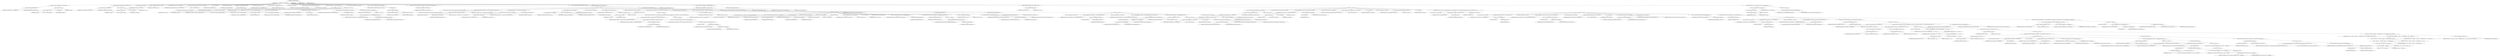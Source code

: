 digraph "determineDependencies" {  
"599" [label = <(METHOD,determineDependencies)<SUB>299</SUB>> ]
"40" [label = <(PARAM,this)<SUB>299</SUB>> ]
"600" [label = <(BLOCK,&lt;empty&gt;,&lt;empty&gt;)<SUB>299</SUB>> ]
"601" [label = <(&lt;operator&gt;.assignment,this.affectedClassMap = new Hashtable())<SUB>300</SUB>> ]
"602" [label = <(&lt;operator&gt;.fieldAccess,this.affectedClassMap)<SUB>300</SUB>> ]
"603" [label = <(IDENTIFIER,this,this.affectedClassMap = new Hashtable())<SUB>300</SUB>> ]
"604" [label = <(FIELD_IDENTIFIER,affectedClassMap,affectedClassMap)<SUB>300</SUB>> ]
"605" [label = <(BLOCK,&lt;empty&gt;,&lt;empty&gt;)<SUB>300</SUB>> ]
"606" [label = <(&lt;operator&gt;.assignment,&lt;empty&gt;)> ]
"607" [label = <(IDENTIFIER,$obj9,&lt;empty&gt;)> ]
"608" [label = <(&lt;operator&gt;.alloc,new Hashtable())<SUB>300</SUB>> ]
"609" [label = <(&lt;init&gt;,new Hashtable())<SUB>300</SUB>> ]
"610" [label = <(IDENTIFIER,$obj9,new Hashtable())> ]
"611" [label = <(IDENTIFIER,$obj9,&lt;empty&gt;)> ]
"612" [label = <(&lt;operator&gt;.assignment,this.classFileInfoMap = new Hashtable())<SUB>301</SUB>> ]
"613" [label = <(&lt;operator&gt;.fieldAccess,this.classFileInfoMap)<SUB>301</SUB>> ]
"614" [label = <(IDENTIFIER,this,this.classFileInfoMap = new Hashtable())<SUB>301</SUB>> ]
"615" [label = <(FIELD_IDENTIFIER,classFileInfoMap,classFileInfoMap)<SUB>301</SUB>> ]
"616" [label = <(BLOCK,&lt;empty&gt;,&lt;empty&gt;)<SUB>301</SUB>> ]
"617" [label = <(&lt;operator&gt;.assignment,&lt;empty&gt;)> ]
"618" [label = <(IDENTIFIER,$obj10,&lt;empty&gt;)> ]
"619" [label = <(&lt;operator&gt;.alloc,new Hashtable())<SUB>301</SUB>> ]
"620" [label = <(&lt;init&gt;,new Hashtable())<SUB>301</SUB>> ]
"621" [label = <(IDENTIFIER,$obj10,new Hashtable())> ]
"622" [label = <(IDENTIFIER,$obj10,&lt;empty&gt;)> ]
"623" [label = <(LOCAL,boolean cacheDirty: boolean)> ]
"624" [label = <(&lt;operator&gt;.assignment,boolean cacheDirty = false)<SUB>302</SUB>> ]
"625" [label = <(IDENTIFIER,cacheDirty,boolean cacheDirty = false)<SUB>302</SUB>> ]
"626" [label = <(LITERAL,false,boolean cacheDirty = false)<SUB>302</SUB>> ]
"36" [label = <(LOCAL,Hashtable dependencyMap: java.util.Hashtable)> ]
"627" [label = <(&lt;operator&gt;.assignment,Hashtable dependencyMap = new Hashtable())<SUB>304</SUB>> ]
"628" [label = <(IDENTIFIER,dependencyMap,Hashtable dependencyMap = new Hashtable())<SUB>304</SUB>> ]
"629" [label = <(&lt;operator&gt;.alloc,new Hashtable())<SUB>304</SUB>> ]
"630" [label = <(&lt;init&gt;,new Hashtable())<SUB>304</SUB>> ]
"35" [label = <(IDENTIFIER,dependencyMap,new Hashtable())<SUB>304</SUB>> ]
"38" [label = <(LOCAL,File cacheFile: java.io.File)> ]
"631" [label = <(&lt;operator&gt;.assignment,File cacheFile = null)<SUB>305</SUB>> ]
"632" [label = <(IDENTIFIER,cacheFile,File cacheFile = null)<SUB>305</SUB>> ]
"633" [label = <(LITERAL,null,File cacheFile = null)<SUB>305</SUB>> ]
"634" [label = <(LOCAL,boolean cacheFileExists: boolean)> ]
"635" [label = <(&lt;operator&gt;.assignment,boolean cacheFileExists = true)<SUB>306</SUB>> ]
"636" [label = <(IDENTIFIER,cacheFileExists,boolean cacheFileExists = true)<SUB>306</SUB>> ]
"637" [label = <(LITERAL,true,boolean cacheFileExists = true)<SUB>306</SUB>> ]
"638" [label = <(LOCAL,long cacheLastModified: long)> ]
"639" [label = <(&lt;operator&gt;.assignment,long cacheLastModified = Long.MAX_VALUE)<SUB>307</SUB>> ]
"640" [label = <(IDENTIFIER,cacheLastModified,long cacheLastModified = Long.MAX_VALUE)<SUB>307</SUB>> ]
"641" [label = <(&lt;operator&gt;.fieldAccess,Long.MAX_VALUE)<SUB>307</SUB>> ]
"642" [label = <(IDENTIFIER,Long,long cacheLastModified = Long.MAX_VALUE)<SUB>307</SUB>> ]
"643" [label = <(FIELD_IDENTIFIER,MAX_VALUE,MAX_VALUE)<SUB>307</SUB>> ]
"644" [label = <(CONTROL_STRUCTURE,if (cache != null),if (cache != null))<SUB>310</SUB>> ]
"645" [label = <(&lt;operator&gt;.notEquals,cache != null)<SUB>310</SUB>> ]
"646" [label = <(&lt;operator&gt;.fieldAccess,this.cache)<SUB>310</SUB>> ]
"647" [label = <(IDENTIFIER,this,cache != null)<SUB>310</SUB>> ]
"648" [label = <(FIELD_IDENTIFIER,cache,cache)<SUB>310</SUB>> ]
"649" [label = <(LITERAL,null,cache != null)<SUB>310</SUB>> ]
"650" [label = <(BLOCK,&lt;empty&gt;,&lt;empty&gt;)<SUB>310</SUB>> ]
"651" [label = <(&lt;operator&gt;.assignment,cacheFile = new File(cache, CACHE_FILE_NAME))<SUB>311</SUB>> ]
"652" [label = <(IDENTIFIER,cacheFile,cacheFile = new File(cache, CACHE_FILE_NAME))<SUB>311</SUB>> ]
"653" [label = <(&lt;operator&gt;.alloc,new File(cache, CACHE_FILE_NAME))<SUB>311</SUB>> ]
"654" [label = <(&lt;init&gt;,new File(cache, CACHE_FILE_NAME))<SUB>311</SUB>> ]
"37" [label = <(IDENTIFIER,cacheFile,new File(cache, CACHE_FILE_NAME))<SUB>311</SUB>> ]
"655" [label = <(&lt;operator&gt;.fieldAccess,this.cache)<SUB>311</SUB>> ]
"656" [label = <(IDENTIFIER,this,new File(cache, CACHE_FILE_NAME))<SUB>311</SUB>> ]
"657" [label = <(FIELD_IDENTIFIER,cache,cache)<SUB>311</SUB>> ]
"658" [label = <(&lt;operator&gt;.fieldAccess,Depend.CACHE_FILE_NAME)<SUB>311</SUB>> ]
"659" [label = <(IDENTIFIER,Depend,new File(cache, CACHE_FILE_NAME))<SUB>311</SUB>> ]
"660" [label = <(FIELD_IDENTIFIER,CACHE_FILE_NAME,CACHE_FILE_NAME)<SUB>311</SUB>> ]
"661" [label = <(&lt;operator&gt;.assignment,cacheFileExists = cacheFile.exists())<SUB>312</SUB>> ]
"662" [label = <(IDENTIFIER,cacheFileExists,cacheFileExists = cacheFile.exists())<SUB>312</SUB>> ]
"663" [label = <(exists,cacheFile.exists())<SUB>312</SUB>> ]
"664" [label = <(IDENTIFIER,cacheFile,cacheFile.exists())<SUB>312</SUB>> ]
"665" [label = <(&lt;operator&gt;.assignment,cacheLastModified = cacheFile.lastModified())<SUB>313</SUB>> ]
"666" [label = <(IDENTIFIER,cacheLastModified,cacheLastModified = cacheFile.lastModified())<SUB>313</SUB>> ]
"667" [label = <(lastModified,cacheFile.lastModified())<SUB>313</SUB>> ]
"668" [label = <(IDENTIFIER,cacheFile,cacheFile.lastModified())<SUB>313</SUB>> ]
"669" [label = <(CONTROL_STRUCTURE,if (cacheFileExists),if (cacheFileExists))<SUB>314</SUB>> ]
"670" [label = <(IDENTIFIER,cacheFileExists,if (cacheFileExists))<SUB>314</SUB>> ]
"671" [label = <(BLOCK,&lt;empty&gt;,&lt;empty&gt;)<SUB>314</SUB>> ]
"672" [label = <(&lt;operator&gt;.assignment,dependencyMap = this.readCachedDependencies(cacheFile))<SUB>315</SUB>> ]
"673" [label = <(IDENTIFIER,dependencyMap,dependencyMap = this.readCachedDependencies(cacheFile))<SUB>315</SUB>> ]
"674" [label = <(readCachedDependencies,this.readCachedDependencies(cacheFile))<SUB>315</SUB>> ]
"39" [label = <(IDENTIFIER,this,this.readCachedDependencies(cacheFile))<SUB>315</SUB>> ]
"675" [label = <(IDENTIFIER,cacheFile,this.readCachedDependencies(cacheFile))<SUB>315</SUB>> ]
"676" [label = <(LOCAL,Enumeration classfileEnum: java.util.Enumeration)> ]
"677" [label = <(&lt;operator&gt;.assignment,Enumeration classfileEnum = elements())<SUB>318</SUB>> ]
"678" [label = <(IDENTIFIER,classfileEnum,Enumeration classfileEnum = elements())<SUB>318</SUB>> ]
"679" [label = <(elements,elements())<SUB>318</SUB>> ]
"680" [label = <(getClassFiles,getClassFiles(destPath))<SUB>318</SUB>> ]
"41" [label = <(IDENTIFIER,this,getClassFiles(destPath))<SUB>318</SUB>> ]
"681" [label = <(&lt;operator&gt;.fieldAccess,this.destPath)<SUB>318</SUB>> ]
"682" [label = <(IDENTIFIER,this,getClassFiles(destPath))<SUB>318</SUB>> ]
"683" [label = <(FIELD_IDENTIFIER,destPath,destPath)<SUB>318</SUB>> ]
"684" [label = <(CONTROL_STRUCTURE,while (classfileEnum.hasMoreElements()),while (classfileEnum.hasMoreElements()))<SUB>319</SUB>> ]
"685" [label = <(hasMoreElements,classfileEnum.hasMoreElements())<SUB>319</SUB>> ]
"686" [label = <(IDENTIFIER,classfileEnum,classfileEnum.hasMoreElements())<SUB>319</SUB>> ]
"687" [label = <(BLOCK,&lt;empty&gt;,&lt;empty&gt;)<SUB>319</SUB>> ]
"688" [label = <(LOCAL,ClassFileInfo info: org.apache.tools.ant.taskdefs.optional.depend.Depend$ClassFileInfo)> ]
"689" [label = <(&lt;operator&gt;.assignment,Depend$ClassFileInfo info = (ClassFileInfo) classfileEnum.nextElement())<SUB>320</SUB>> ]
"690" [label = <(IDENTIFIER,info,Depend$ClassFileInfo info = (ClassFileInfo) classfileEnum.nextElement())<SUB>320</SUB>> ]
"691" [label = <(&lt;operator&gt;.cast,(ClassFileInfo) classfileEnum.nextElement())<SUB>320</SUB>> ]
"692" [label = <(TYPE_REF,ClassFileInfo,ClassFileInfo)<SUB>320</SUB>> ]
"693" [label = <(nextElement,classfileEnum.nextElement())<SUB>320</SUB>> ]
"694" [label = <(IDENTIFIER,classfileEnum,classfileEnum.nextElement())<SUB>320</SUB>> ]
"695" [label = <(log,log(&quot;Adding class info for &quot; + info.className, Project.MSG_DEBUG))<SUB>321</SUB>> ]
"42" [label = <(IDENTIFIER,this,log(&quot;Adding class info for &quot; + info.className, Project.MSG_DEBUG))<SUB>321</SUB>> ]
"696" [label = <(&lt;operator&gt;.addition,&quot;Adding class info for &quot; + info.className)<SUB>321</SUB>> ]
"697" [label = <(LITERAL,&quot;Adding class info for &quot;,&quot;Adding class info for &quot; + info.className)<SUB>321</SUB>> ]
"698" [label = <(&lt;operator&gt;.fieldAccess,info.className)<SUB>321</SUB>> ]
"699" [label = <(IDENTIFIER,info,&quot;Adding class info for &quot; + info.className)<SUB>321</SUB>> ]
"700" [label = <(FIELD_IDENTIFIER,className,className)<SUB>321</SUB>> ]
"701" [label = <(&lt;operator&gt;.fieldAccess,Project.MSG_DEBUG)<SUB>321</SUB>> ]
"702" [label = <(IDENTIFIER,Project,log(&quot;Adding class info for &quot; + info.className, Project.MSG_DEBUG))<SUB>321</SUB>> ]
"703" [label = <(FIELD_IDENTIFIER,MSG_DEBUG,MSG_DEBUG)<SUB>321</SUB>> ]
"704" [label = <(put,classFileInfoMap.put(info.className, info))<SUB>322</SUB>> ]
"705" [label = <(&lt;operator&gt;.fieldAccess,this.classFileInfoMap)<SUB>322</SUB>> ]
"706" [label = <(IDENTIFIER,this,classFileInfoMap.put(info.className, info))<SUB>322</SUB>> ]
"707" [label = <(FIELD_IDENTIFIER,classFileInfoMap,classFileInfoMap)<SUB>322</SUB>> ]
"708" [label = <(&lt;operator&gt;.fieldAccess,info.className)<SUB>322</SUB>> ]
"709" [label = <(IDENTIFIER,info,classFileInfoMap.put(info.className, info))<SUB>322</SUB>> ]
"710" [label = <(FIELD_IDENTIFIER,className,className)<SUB>322</SUB>> ]
"711" [label = <(IDENTIFIER,info,classFileInfoMap.put(info.className, info))<SUB>322</SUB>> ]
"46" [label = <(LOCAL,Vector dependencyList: java.util.Vector)> ]
"712" [label = <(&lt;operator&gt;.assignment,Vector dependencyList = null)<SUB>324</SUB>> ]
"713" [label = <(IDENTIFIER,dependencyList,Vector dependencyList = null)<SUB>324</SUB>> ]
"714" [label = <(LITERAL,null,Vector dependencyList = null)<SUB>324</SUB>> ]
"715" [label = <(CONTROL_STRUCTURE,if (cache != null),if (cache != null))<SUB>326</SUB>> ]
"716" [label = <(&lt;operator&gt;.notEquals,cache != null)<SUB>326</SUB>> ]
"717" [label = <(&lt;operator&gt;.fieldAccess,this.cache)<SUB>326</SUB>> ]
"718" [label = <(IDENTIFIER,this,cache != null)<SUB>326</SUB>> ]
"719" [label = <(FIELD_IDENTIFIER,cache,cache)<SUB>326</SUB>> ]
"720" [label = <(LITERAL,null,cache != null)<SUB>326</SUB>> ]
"721" [label = <(BLOCK,&lt;empty&gt;,&lt;empty&gt;)<SUB>326</SUB>> ]
"722" [label = <(CONTROL_STRUCTURE,if (cacheFileExists &amp;&amp; cacheLastModified &gt; info.absoluteFile.lastModified()),if (cacheFileExists &amp;&amp; cacheLastModified &gt; info.absoluteFile.lastModified()))<SUB>329</SUB>> ]
"723" [label = <(&lt;operator&gt;.logicalAnd,cacheFileExists &amp;&amp; cacheLastModified &gt; info.absoluteFile.lastModified())<SUB>329</SUB>> ]
"724" [label = <(IDENTIFIER,cacheFileExists,cacheFileExists &amp;&amp; cacheLastModified &gt; info.absoluteFile.lastModified())<SUB>329</SUB>> ]
"725" [label = <(&lt;operator&gt;.greaterThan,cacheLastModified &gt; info.absoluteFile.lastModified())<SUB>330</SUB>> ]
"726" [label = <(IDENTIFIER,cacheLastModified,cacheLastModified &gt; info.absoluteFile.lastModified())<SUB>330</SUB>> ]
"727" [label = <(lastModified,info.absoluteFile.lastModified())<SUB>330</SUB>> ]
"728" [label = <(&lt;operator&gt;.fieldAccess,info.absoluteFile)<SUB>330</SUB>> ]
"729" [label = <(IDENTIFIER,info,info.absoluteFile.lastModified())<SUB>330</SUB>> ]
"730" [label = <(FIELD_IDENTIFIER,absoluteFile,absoluteFile)<SUB>330</SUB>> ]
"731" [label = <(BLOCK,&lt;empty&gt;,&lt;empty&gt;)<SUB>330</SUB>> ]
"732" [label = <(&lt;operator&gt;.assignment,dependencyList = (Vector) dependencyMap.get(info.className))<SUB>333</SUB>> ]
"733" [label = <(IDENTIFIER,dependencyList,dependencyList = (Vector) dependencyMap.get(info.className))<SUB>333</SUB>> ]
"734" [label = <(&lt;operator&gt;.cast,(Vector) dependencyMap.get(info.className))<SUB>333</SUB>> ]
"735" [label = <(TYPE_REF,Vector,Vector)<SUB>333</SUB>> ]
"736" [label = <(get,dependencyMap.get(info.className))<SUB>333</SUB>> ]
"737" [label = <(IDENTIFIER,dependencyMap,dependencyMap.get(info.className))<SUB>333</SUB>> ]
"738" [label = <(&lt;operator&gt;.fieldAccess,info.className)<SUB>333</SUB>> ]
"739" [label = <(IDENTIFIER,info,dependencyMap.get(info.className))<SUB>333</SUB>> ]
"740" [label = <(FIELD_IDENTIFIER,className,className)<SUB>333</SUB>> ]
"741" [label = <(CONTROL_STRUCTURE,if (dependencyList == null),if (dependencyList == null))<SUB>337</SUB>> ]
"742" [label = <(&lt;operator&gt;.equals,dependencyList == null)<SUB>337</SUB>> ]
"743" [label = <(IDENTIFIER,dependencyList,dependencyList == null)<SUB>337</SUB>> ]
"744" [label = <(LITERAL,null,dependencyList == null)<SUB>337</SUB>> ]
"745" [label = <(BLOCK,&lt;empty&gt;,&lt;empty&gt;)<SUB>337</SUB>> ]
"44" [label = <(LOCAL,DependencyAnalyzer analyzer: org.apache.tools.ant.util.depend.DependencyAnalyzer)> ]
"746" [label = <(&lt;operator&gt;.assignment,DependencyAnalyzer analyzer = new AntAnalyzer())<SUB>339</SUB>> ]
"747" [label = <(IDENTIFIER,analyzer,DependencyAnalyzer analyzer = new AntAnalyzer())<SUB>339</SUB>> ]
"748" [label = <(&lt;operator&gt;.alloc,new AntAnalyzer())<SUB>339</SUB>> ]
"749" [label = <(&lt;init&gt;,new AntAnalyzer())<SUB>339</SUB>> ]
"43" [label = <(IDENTIFIER,analyzer,new AntAnalyzer())<SUB>339</SUB>> ]
"750" [label = <(addRootClass,addRootClass(info.className))<SUB>340</SUB>> ]
"751" [label = <(IDENTIFIER,analyzer,addRootClass(info.className))<SUB>340</SUB>> ]
"752" [label = <(&lt;operator&gt;.fieldAccess,info.className)<SUB>340</SUB>> ]
"753" [label = <(IDENTIFIER,info,addRootClass(info.className))<SUB>340</SUB>> ]
"754" [label = <(FIELD_IDENTIFIER,className,className)<SUB>340</SUB>> ]
"755" [label = <(addClassPath,addClassPath(destPath))<SUB>341</SUB>> ]
"756" [label = <(IDENTIFIER,analyzer,addClassPath(destPath))<SUB>341</SUB>> ]
"757" [label = <(&lt;operator&gt;.fieldAccess,this.destPath)<SUB>341</SUB>> ]
"758" [label = <(IDENTIFIER,this,addClassPath(destPath))<SUB>341</SUB>> ]
"759" [label = <(FIELD_IDENTIFIER,destPath,destPath)<SUB>341</SUB>> ]
"760" [label = <(setClosure,setClosure(false))<SUB>342</SUB>> ]
"761" [label = <(IDENTIFIER,analyzer,setClosure(false))<SUB>342</SUB>> ]
"762" [label = <(LITERAL,false,setClosure(false))<SUB>342</SUB>> ]
"763" [label = <(&lt;operator&gt;.assignment,dependencyList = new Vector())<SUB>343</SUB>> ]
"764" [label = <(IDENTIFIER,dependencyList,dependencyList = new Vector())<SUB>343</SUB>> ]
"765" [label = <(&lt;operator&gt;.alloc,new Vector())<SUB>343</SUB>> ]
"766" [label = <(&lt;init&gt;,new Vector())<SUB>343</SUB>> ]
"45" [label = <(IDENTIFIER,dependencyList,new Vector())<SUB>343</SUB>> ]
"767" [label = <(LOCAL,Enumeration depEnum: java.util.Enumeration)> ]
"768" [label = <(&lt;operator&gt;.assignment,Enumeration depEnum = getClassDependencies())<SUB>344</SUB>> ]
"769" [label = <(IDENTIFIER,depEnum,Enumeration depEnum = getClassDependencies())<SUB>344</SUB>> ]
"770" [label = <(getClassDependencies,getClassDependencies())<SUB>344</SUB>> ]
"771" [label = <(IDENTIFIER,analyzer,getClassDependencies())<SUB>344</SUB>> ]
"772" [label = <(CONTROL_STRUCTURE,while (depEnum.hasMoreElements()),while (depEnum.hasMoreElements()))<SUB>345</SUB>> ]
"773" [label = <(hasMoreElements,depEnum.hasMoreElements())<SUB>345</SUB>> ]
"774" [label = <(IDENTIFIER,depEnum,depEnum.hasMoreElements())<SUB>345</SUB>> ]
"775" [label = <(BLOCK,&lt;empty&gt;,&lt;empty&gt;)<SUB>345</SUB>> ]
"776" [label = <(addElement,dependencyList.addElement(depEnum.nextElement()))<SUB>346</SUB>> ]
"777" [label = <(IDENTIFIER,dependencyList,dependencyList.addElement(depEnum.nextElement()))<SUB>346</SUB>> ]
"778" [label = <(nextElement,depEnum.nextElement())<SUB>346</SUB>> ]
"779" [label = <(IDENTIFIER,depEnum,depEnum.nextElement())<SUB>346</SUB>> ]
"780" [label = <(&lt;operator&gt;.assignment,cacheDirty = true)<SUB>348</SUB>> ]
"781" [label = <(IDENTIFIER,cacheDirty,cacheDirty = true)<SUB>348</SUB>> ]
"782" [label = <(LITERAL,true,cacheDirty = true)<SUB>348</SUB>> ]
"783" [label = <(put,dependencyMap.put(info.className, dependencyList))<SUB>349</SUB>> ]
"784" [label = <(IDENTIFIER,dependencyMap,dependencyMap.put(info.className, dependencyList))<SUB>349</SUB>> ]
"785" [label = <(&lt;operator&gt;.fieldAccess,info.className)<SUB>349</SUB>> ]
"786" [label = <(IDENTIFIER,info,dependencyMap.put(info.className, dependencyList))<SUB>349</SUB>> ]
"787" [label = <(FIELD_IDENTIFIER,className,className)<SUB>349</SUB>> ]
"788" [label = <(IDENTIFIER,dependencyList,dependencyMap.put(info.className, dependencyList))<SUB>349</SUB>> ]
"789" [label = <(LOCAL,Enumeration depEnum: java.util.Enumeration)> ]
"790" [label = <(&lt;operator&gt;.assignment,Enumeration depEnum = dependencyList.elements())<SUB>354</SUB>> ]
"791" [label = <(IDENTIFIER,depEnum,Enumeration depEnum = dependencyList.elements())<SUB>354</SUB>> ]
"792" [label = <(elements,dependencyList.elements())<SUB>354</SUB>> ]
"793" [label = <(IDENTIFIER,dependencyList,dependencyList.elements())<SUB>354</SUB>> ]
"794" [label = <(CONTROL_STRUCTURE,while (depEnum.hasMoreElements()),while (depEnum.hasMoreElements()))<SUB>355</SUB>> ]
"795" [label = <(hasMoreElements,depEnum.hasMoreElements())<SUB>355</SUB>> ]
"796" [label = <(IDENTIFIER,depEnum,depEnum.hasMoreElements())<SUB>355</SUB>> ]
"797" [label = <(BLOCK,&lt;empty&gt;,&lt;empty&gt;)<SUB>355</SUB>> ]
"798" [label = <(LOCAL,String dependentClass: java.lang.String)> ]
"799" [label = <(&lt;operator&gt;.assignment,String dependentClass = (String) depEnum.nextElement())<SUB>356</SUB>> ]
"800" [label = <(IDENTIFIER,dependentClass,String dependentClass = (String) depEnum.nextElement())<SUB>356</SUB>> ]
"801" [label = <(&lt;operator&gt;.cast,(String) depEnum.nextElement())<SUB>356</SUB>> ]
"802" [label = <(TYPE_REF,String,String)<SUB>356</SUB>> ]
"803" [label = <(nextElement,depEnum.nextElement())<SUB>356</SUB>> ]
"804" [label = <(IDENTIFIER,depEnum,depEnum.nextElement())<SUB>356</SUB>> ]
"48" [label = <(LOCAL,Hashtable affectedClasses: java.util.Hashtable)> ]
"805" [label = <(&lt;operator&gt;.assignment,Hashtable affectedClasses = (Hashtable) affectedClassMap.get(dependentClass))<SUB>358</SUB>> ]
"806" [label = <(IDENTIFIER,affectedClasses,Hashtable affectedClasses = (Hashtable) affectedClassMap.get(dependentClass))<SUB>358</SUB>> ]
"807" [label = <(&lt;operator&gt;.cast,(Hashtable) affectedClassMap.get(dependentClass))<SUB>359</SUB>> ]
"808" [label = <(TYPE_REF,Hashtable,Hashtable)<SUB>359</SUB>> ]
"809" [label = <(get,affectedClassMap.get(dependentClass))<SUB>359</SUB>> ]
"810" [label = <(&lt;operator&gt;.fieldAccess,this.affectedClassMap)<SUB>359</SUB>> ]
"811" [label = <(IDENTIFIER,this,affectedClassMap.get(dependentClass))<SUB>359</SUB>> ]
"812" [label = <(FIELD_IDENTIFIER,affectedClassMap,affectedClassMap)<SUB>359</SUB>> ]
"813" [label = <(IDENTIFIER,dependentClass,affectedClassMap.get(dependentClass))<SUB>359</SUB>> ]
"814" [label = <(CONTROL_STRUCTURE,if (affectedClasses == null),if (affectedClasses == null))<SUB>360</SUB>> ]
"815" [label = <(&lt;operator&gt;.equals,affectedClasses == null)<SUB>360</SUB>> ]
"816" [label = <(IDENTIFIER,affectedClasses,affectedClasses == null)<SUB>360</SUB>> ]
"817" [label = <(LITERAL,null,affectedClasses == null)<SUB>360</SUB>> ]
"818" [label = <(BLOCK,&lt;empty&gt;,&lt;empty&gt;)<SUB>360</SUB>> ]
"819" [label = <(&lt;operator&gt;.assignment,affectedClasses = new Hashtable())<SUB>361</SUB>> ]
"820" [label = <(IDENTIFIER,affectedClasses,affectedClasses = new Hashtable())<SUB>361</SUB>> ]
"821" [label = <(&lt;operator&gt;.alloc,new Hashtable())<SUB>361</SUB>> ]
"822" [label = <(&lt;init&gt;,new Hashtable())<SUB>361</SUB>> ]
"47" [label = <(IDENTIFIER,affectedClasses,new Hashtable())<SUB>361</SUB>> ]
"823" [label = <(put,affectedClassMap.put(dependentClass, affectedClasses))<SUB>362</SUB>> ]
"824" [label = <(&lt;operator&gt;.fieldAccess,this.affectedClassMap)<SUB>362</SUB>> ]
"825" [label = <(IDENTIFIER,this,affectedClassMap.put(dependentClass, affectedClasses))<SUB>362</SUB>> ]
"826" [label = <(FIELD_IDENTIFIER,affectedClassMap,affectedClassMap)<SUB>362</SUB>> ]
"827" [label = <(IDENTIFIER,dependentClass,affectedClassMap.put(dependentClass, affectedClasses))<SUB>362</SUB>> ]
"828" [label = <(IDENTIFIER,affectedClasses,affectedClassMap.put(dependentClass, affectedClasses))<SUB>362</SUB>> ]
"829" [label = <(put,affectedClasses.put(info.className, info))<SUB>365</SUB>> ]
"830" [label = <(IDENTIFIER,affectedClasses,affectedClasses.put(info.className, info))<SUB>365</SUB>> ]
"831" [label = <(&lt;operator&gt;.fieldAccess,info.className)<SUB>365</SUB>> ]
"832" [label = <(IDENTIFIER,info,affectedClasses.put(info.className, info))<SUB>365</SUB>> ]
"833" [label = <(FIELD_IDENTIFIER,className,className)<SUB>365</SUB>> ]
"834" [label = <(IDENTIFIER,info,affectedClasses.put(info.className, info))<SUB>365</SUB>> ]
"835" [label = <(&lt;operator&gt;.assignment,this.classpathDependencies = null)<SUB>369</SUB>> ]
"836" [label = <(&lt;operator&gt;.fieldAccess,this.classpathDependencies)<SUB>369</SUB>> ]
"837" [label = <(IDENTIFIER,this,this.classpathDependencies = null)<SUB>369</SUB>> ]
"838" [label = <(FIELD_IDENTIFIER,classpathDependencies,classpathDependencies)<SUB>369</SUB>> ]
"839" [label = <(LITERAL,null,this.classpathDependencies = null)<SUB>369</SUB>> ]
"840" [label = <(LOCAL,Path checkPath: org.apache.tools.ant.types.Path)> ]
"841" [label = <(&lt;operator&gt;.assignment,Path checkPath = this.getCheckClassPath())<SUB>370</SUB>> ]
"842" [label = <(IDENTIFIER,checkPath,Path checkPath = this.getCheckClassPath())<SUB>370</SUB>> ]
"843" [label = <(getCheckClassPath,this.getCheckClassPath())<SUB>370</SUB>> ]
"49" [label = <(IDENTIFIER,this,this.getCheckClassPath())<SUB>370</SUB>> ]
"844" [label = <(CONTROL_STRUCTURE,if (checkPath != null),if (checkPath != null))<SUB>371</SUB>> ]
"845" [label = <(&lt;operator&gt;.notEquals,checkPath != null)<SUB>371</SUB>> ]
"846" [label = <(IDENTIFIER,checkPath,checkPath != null)<SUB>371</SUB>> ]
"847" [label = <(LITERAL,null,checkPath != null)<SUB>371</SUB>> ]
"848" [label = <(BLOCK,&lt;empty&gt;,&lt;empty&gt;)<SUB>371</SUB>> ]
"849" [label = <(&lt;operator&gt;.assignment,this.classpathDependencies = new Hashtable())<SUB>373</SUB>> ]
"850" [label = <(&lt;operator&gt;.fieldAccess,this.classpathDependencies)<SUB>373</SUB>> ]
"851" [label = <(IDENTIFIER,this,this.classpathDependencies = new Hashtable())<SUB>373</SUB>> ]
"852" [label = <(FIELD_IDENTIFIER,classpathDependencies,classpathDependencies)<SUB>373</SUB>> ]
"853" [label = <(BLOCK,&lt;empty&gt;,&lt;empty&gt;)<SUB>373</SUB>> ]
"854" [label = <(&lt;operator&gt;.assignment,&lt;empty&gt;)> ]
"855" [label = <(IDENTIFIER,$obj16,&lt;empty&gt;)> ]
"856" [label = <(&lt;operator&gt;.alloc,new Hashtable())<SUB>373</SUB>> ]
"857" [label = <(&lt;init&gt;,new Hashtable())<SUB>373</SUB>> ]
"858" [label = <(IDENTIFIER,$obj16,new Hashtable())> ]
"859" [label = <(IDENTIFIER,$obj16,&lt;empty&gt;)> ]
"860" [label = <(LOCAL,AntClassLoader loader: org.apache.tools.ant.AntClassLoader)> ]
"861" [label = <(&lt;operator&gt;.assignment,AntClassLoader loader = createClassLoader(checkPath))<SUB>374</SUB>> ]
"862" [label = <(IDENTIFIER,loader,AntClassLoader loader = createClassLoader(checkPath))<SUB>374</SUB>> ]
"863" [label = <(createClassLoader,createClassLoader(checkPath))<SUB>374</SUB>> ]
"864" [label = <(getProject,getProject())<SUB>374</SUB>> ]
"50" [label = <(IDENTIFIER,this,getProject())<SUB>374</SUB>> ]
"865" [label = <(IDENTIFIER,checkPath,createClassLoader(checkPath))<SUB>374</SUB>> ]
"52" [label = <(LOCAL,Hashtable classpathFileCache: java.util.Hashtable)> ]
"866" [label = <(&lt;operator&gt;.assignment,Hashtable classpathFileCache = new Hashtable())<SUB>376</SUB>> ]
"867" [label = <(IDENTIFIER,classpathFileCache,Hashtable classpathFileCache = new Hashtable())<SUB>376</SUB>> ]
"868" [label = <(&lt;operator&gt;.alloc,new Hashtable())<SUB>376</SUB>> ]
"869" [label = <(&lt;init&gt;,new Hashtable())<SUB>376</SUB>> ]
"51" [label = <(IDENTIFIER,classpathFileCache,new Hashtable())<SUB>376</SUB>> ]
"54" [label = <(LOCAL,Object nullFileMarker: java.lang.Object)> ]
"870" [label = <(&lt;operator&gt;.assignment,Object nullFileMarker = new Object())<SUB>377</SUB>> ]
"871" [label = <(IDENTIFIER,nullFileMarker,Object nullFileMarker = new Object())<SUB>377</SUB>> ]
"872" [label = <(&lt;operator&gt;.alloc,new Object())<SUB>377</SUB>> ]
"873" [label = <(&lt;init&gt;,new Object())<SUB>377</SUB>> ]
"53" [label = <(IDENTIFIER,nullFileMarker,new Object())<SUB>377</SUB>> ]
"874" [label = <(CONTROL_STRUCTURE,for (Enumeration e = dependencyMap.keys(); Some(e.hasMoreElements()); ),for (Enumeration e = dependencyMap.keys(); Some(e.hasMoreElements()); ))<SUB>378</SUB>> ]
"875" [label = <(LOCAL,Enumeration e: java.util.Enumeration)> ]
"876" [label = <(&lt;operator&gt;.assignment,Enumeration e = dependencyMap.keys())<SUB>378</SUB>> ]
"877" [label = <(IDENTIFIER,e,Enumeration e = dependencyMap.keys())<SUB>378</SUB>> ]
"878" [label = <(keys,dependencyMap.keys())<SUB>378</SUB>> ]
"879" [label = <(IDENTIFIER,dependencyMap,dependencyMap.keys())<SUB>378</SUB>> ]
"880" [label = <(hasMoreElements,e.hasMoreElements())<SUB>378</SUB>> ]
"881" [label = <(IDENTIFIER,e,e.hasMoreElements())<SUB>378</SUB>> ]
"882" [label = <(BLOCK,&lt;empty&gt;,&lt;empty&gt;)<SUB>378</SUB>> ]
"883" [label = <(LOCAL,String className: java.lang.String)> ]
"884" [label = <(&lt;operator&gt;.assignment,String className = (String) e.nextElement())<SUB>379</SUB>> ]
"885" [label = <(IDENTIFIER,className,String className = (String) e.nextElement())<SUB>379</SUB>> ]
"886" [label = <(&lt;operator&gt;.cast,(String) e.nextElement())<SUB>379</SUB>> ]
"887" [label = <(TYPE_REF,String,String)<SUB>379</SUB>> ]
"888" [label = <(nextElement,e.nextElement())<SUB>379</SUB>> ]
"889" [label = <(IDENTIFIER,e,e.nextElement())<SUB>379</SUB>> ]
"890" [label = <(LOCAL,Vector dependencyList: java.util.Vector)> ]
"891" [label = <(&lt;operator&gt;.assignment,Vector dependencyList = (Vector) dependencyMap.get(className))<SUB>380</SUB>> ]
"892" [label = <(IDENTIFIER,dependencyList,Vector dependencyList = (Vector) dependencyMap.get(className))<SUB>380</SUB>> ]
"893" [label = <(&lt;operator&gt;.cast,(Vector) dependencyMap.get(className))<SUB>380</SUB>> ]
"894" [label = <(TYPE_REF,Vector,Vector)<SUB>380</SUB>> ]
"895" [label = <(get,dependencyMap.get(className))<SUB>380</SUB>> ]
"896" [label = <(IDENTIFIER,dependencyMap,dependencyMap.get(className))<SUB>380</SUB>> ]
"897" [label = <(IDENTIFIER,className,dependencyMap.get(className))<SUB>380</SUB>> ]
"56" [label = <(LOCAL,Hashtable dependencies: java.util.Hashtable)> ]
"898" [label = <(&lt;operator&gt;.assignment,Hashtable dependencies = new Hashtable())<SUB>381</SUB>> ]
"899" [label = <(IDENTIFIER,dependencies,Hashtable dependencies = new Hashtable())<SUB>381</SUB>> ]
"900" [label = <(&lt;operator&gt;.alloc,new Hashtable())<SUB>381</SUB>> ]
"901" [label = <(&lt;init&gt;,new Hashtable())<SUB>381</SUB>> ]
"55" [label = <(IDENTIFIER,dependencies,new Hashtable())<SUB>381</SUB>> ]
"902" [label = <(put,classpathDependencies.put(className, dependencies))<SUB>382</SUB>> ]
"903" [label = <(&lt;operator&gt;.fieldAccess,this.classpathDependencies)<SUB>382</SUB>> ]
"904" [label = <(IDENTIFIER,this,classpathDependencies.put(className, dependencies))<SUB>382</SUB>> ]
"905" [label = <(FIELD_IDENTIFIER,classpathDependencies,classpathDependencies)<SUB>382</SUB>> ]
"906" [label = <(IDENTIFIER,className,classpathDependencies.put(className, dependencies))<SUB>382</SUB>> ]
"907" [label = <(IDENTIFIER,dependencies,classpathDependencies.put(className, dependencies))<SUB>382</SUB>> ]
"908" [label = <(LOCAL,Enumeration e2: java.util.Enumeration)> ]
"909" [label = <(&lt;operator&gt;.assignment,Enumeration e2 = dependencyList.elements())<SUB>383</SUB>> ]
"910" [label = <(IDENTIFIER,e2,Enumeration e2 = dependencyList.elements())<SUB>383</SUB>> ]
"911" [label = <(elements,dependencyList.elements())<SUB>383</SUB>> ]
"912" [label = <(IDENTIFIER,dependencyList,dependencyList.elements())<SUB>383</SUB>> ]
"913" [label = <(CONTROL_STRUCTURE,while (e2.hasMoreElements()),while (e2.hasMoreElements()))<SUB>384</SUB>> ]
"914" [label = <(hasMoreElements,e2.hasMoreElements())<SUB>384</SUB>> ]
"915" [label = <(IDENTIFIER,e2,e2.hasMoreElements())<SUB>384</SUB>> ]
"916" [label = <(BLOCK,&lt;empty&gt;,&lt;empty&gt;)<SUB>384</SUB>> ]
"917" [label = <(LOCAL,String dependency: java.lang.String)> ]
"918" [label = <(&lt;operator&gt;.assignment,String dependency = (String) e2.nextElement())<SUB>385</SUB>> ]
"919" [label = <(IDENTIFIER,dependency,String dependency = (String) e2.nextElement())<SUB>385</SUB>> ]
"920" [label = <(&lt;operator&gt;.cast,(String) e2.nextElement())<SUB>385</SUB>> ]
"921" [label = <(TYPE_REF,String,String)<SUB>385</SUB>> ]
"922" [label = <(nextElement,e2.nextElement())<SUB>385</SUB>> ]
"923" [label = <(IDENTIFIER,e2,e2.nextElement())<SUB>385</SUB>> ]
"58" [label = <(LOCAL,Object classpathFileObject: java.lang.Object)> ]
"924" [label = <(&lt;operator&gt;.assignment,Object classpathFileObject = classpathFileCache.get(dependency))<SUB>386</SUB>> ]
"925" [label = <(IDENTIFIER,classpathFileObject,Object classpathFileObject = classpathFileCache.get(dependency))<SUB>386</SUB>> ]
"926" [label = <(get,classpathFileCache.get(dependency))<SUB>387</SUB>> ]
"927" [label = <(IDENTIFIER,classpathFileCache,classpathFileCache.get(dependency))<SUB>387</SUB>> ]
"928" [label = <(IDENTIFIER,dependency,classpathFileCache.get(dependency))<SUB>387</SUB>> ]
"929" [label = <(CONTROL_STRUCTURE,if (classpathFileObject == null),if (classpathFileObject == null))<SUB>388</SUB>> ]
"930" [label = <(&lt;operator&gt;.equals,classpathFileObject == null)<SUB>388</SUB>> ]
"931" [label = <(IDENTIFIER,classpathFileObject,classpathFileObject == null)<SUB>388</SUB>> ]
"932" [label = <(LITERAL,null,classpathFileObject == null)<SUB>388</SUB>> ]
"933" [label = <(BLOCK,&lt;empty&gt;,&lt;empty&gt;)<SUB>388</SUB>> ]
"934" [label = <(&lt;operator&gt;.assignment,classpathFileObject = nullFileMarker)<SUB>389</SUB>> ]
"935" [label = <(IDENTIFIER,classpathFileObject,classpathFileObject = nullFileMarker)<SUB>389</SUB>> ]
"936" [label = <(IDENTIFIER,nullFileMarker,classpathFileObject = nullFileMarker)<SUB>389</SUB>> ]
"937" [label = <(CONTROL_STRUCTURE,if (!dependency.startsWith(&quot;java.&quot;) &amp;&amp; !dependency.startsWith(&quot;javax.&quot;)),if (!dependency.startsWith(&quot;java.&quot;) &amp;&amp; !dependency.startsWith(&quot;javax.&quot;)))<SUB>391</SUB>> ]
"938" [label = <(&lt;operator&gt;.logicalAnd,!dependency.startsWith(&quot;java.&quot;) &amp;&amp; !dependency.startsWith(&quot;javax.&quot;))<SUB>391</SUB>> ]
"939" [label = <(&lt;operator&gt;.logicalNot,!dependency.startsWith(&quot;java.&quot;))<SUB>391</SUB>> ]
"940" [label = <(startsWith,dependency.startsWith(&quot;java.&quot;))<SUB>391</SUB>> ]
"941" [label = <(IDENTIFIER,dependency,dependency.startsWith(&quot;java.&quot;))<SUB>391</SUB>> ]
"942" [label = <(LITERAL,&quot;java.&quot;,dependency.startsWith(&quot;java.&quot;))<SUB>391</SUB>> ]
"943" [label = <(&lt;operator&gt;.logicalNot,!dependency.startsWith(&quot;javax.&quot;))<SUB>392</SUB>> ]
"944" [label = <(startsWith,dependency.startsWith(&quot;javax.&quot;))<SUB>392</SUB>> ]
"945" [label = <(IDENTIFIER,dependency,dependency.startsWith(&quot;javax.&quot;))<SUB>392</SUB>> ]
"946" [label = <(LITERAL,&quot;javax.&quot;,dependency.startsWith(&quot;javax.&quot;))<SUB>392</SUB>> ]
"947" [label = <(BLOCK,&lt;empty&gt;,&lt;empty&gt;)<SUB>392</SUB>> ]
"948" [label = <(LOCAL,URL classURL: java.net.URL)> ]
"949" [label = <(&lt;operator&gt;.assignment,URL classURL = getResource(dependency.replace('.', '/') + &quot;.class&quot;))<SUB>393</SUB>> ]
"950" [label = <(IDENTIFIER,classURL,URL classURL = getResource(dependency.replace('.', '/') + &quot;.class&quot;))<SUB>393</SUB>> ]
"951" [label = <(getResource,getResource(dependency.replace('.', '/') + &quot;.class&quot;))<SUB>394</SUB>> ]
"952" [label = <(IDENTIFIER,loader,getResource(dependency.replace('.', '/') + &quot;.class&quot;))<SUB>394</SUB>> ]
"953" [label = <(&lt;operator&gt;.addition,dependency.replace('.', '/') + &quot;.class&quot;)<SUB>394</SUB>> ]
"954" [label = <(replace,dependency.replace('.', '/'))<SUB>394</SUB>> ]
"955" [label = <(IDENTIFIER,dependency,dependency.replace('.', '/'))<SUB>394</SUB>> ]
"956" [label = <(LITERAL,'.',dependency.replace('.', '/'))<SUB>394</SUB>> ]
"957" [label = <(LITERAL,'/',dependency.replace('.', '/'))<SUB>394</SUB>> ]
"958" [label = <(LITERAL,&quot;.class&quot;,dependency.replace('.', '/') + &quot;.class&quot;)<SUB>394</SUB>> ]
"959" [label = <(CONTROL_STRUCTURE,if (classURL != null),if (classURL != null))<SUB>395</SUB>> ]
"960" [label = <(&lt;operator&gt;.notEquals,classURL != null)<SUB>395</SUB>> ]
"961" [label = <(IDENTIFIER,classURL,classURL != null)<SUB>395</SUB>> ]
"962" [label = <(LITERAL,null,classURL != null)<SUB>395</SUB>> ]
"963" [label = <(BLOCK,&lt;empty&gt;,&lt;empty&gt;)<SUB>395</SUB>> ]
"964" [label = <(CONTROL_STRUCTURE,if (classURL.getProtocol().equals(&quot;jar&quot;)),if (classURL.getProtocol().equals(&quot;jar&quot;)))<SUB>396</SUB>> ]
"965" [label = <(equals,classURL.getProtocol().equals(&quot;jar&quot;))<SUB>396</SUB>> ]
"966" [label = <(getProtocol,classURL.getProtocol())<SUB>396</SUB>> ]
"967" [label = <(IDENTIFIER,classURL,classURL.getProtocol())<SUB>396</SUB>> ]
"968" [label = <(LITERAL,&quot;jar&quot;,classURL.getProtocol().equals(&quot;jar&quot;))<SUB>396</SUB>> ]
"969" [label = <(BLOCK,&lt;empty&gt;,&lt;empty&gt;)<SUB>396</SUB>> ]
"970" [label = <(LOCAL,String jarFilePath: java.lang.String)> ]
"971" [label = <(&lt;operator&gt;.assignment,String jarFilePath = classURL.getFile())<SUB>397</SUB>> ]
"972" [label = <(IDENTIFIER,jarFilePath,String jarFilePath = classURL.getFile())<SUB>397</SUB>> ]
"973" [label = <(getFile,classURL.getFile())<SUB>397</SUB>> ]
"974" [label = <(IDENTIFIER,classURL,classURL.getFile())<SUB>397</SUB>> ]
"975" [label = <(LOCAL,int classMarker: int)> ]
"976" [label = <(&lt;operator&gt;.assignment,int classMarker = jarFilePath.indexOf('!'))<SUB>398</SUB>> ]
"977" [label = <(IDENTIFIER,classMarker,int classMarker = jarFilePath.indexOf('!'))<SUB>398</SUB>> ]
"978" [label = <(indexOf,jarFilePath.indexOf('!'))<SUB>398</SUB>> ]
"979" [label = <(IDENTIFIER,jarFilePath,jarFilePath.indexOf('!'))<SUB>398</SUB>> ]
"980" [label = <(LITERAL,'!',jarFilePath.indexOf('!'))<SUB>398</SUB>> ]
"981" [label = <(&lt;operator&gt;.assignment,jarFilePath = jarFilePath.substring(0, classMarker))<SUB>399</SUB>> ]
"982" [label = <(IDENTIFIER,jarFilePath,jarFilePath = jarFilePath.substring(0, classMarker))<SUB>399</SUB>> ]
"983" [label = <(substring,jarFilePath.substring(0, classMarker))<SUB>399</SUB>> ]
"984" [label = <(IDENTIFIER,jarFilePath,jarFilePath.substring(0, classMarker))<SUB>399</SUB>> ]
"985" [label = <(LITERAL,0,jarFilePath.substring(0, classMarker))<SUB>399</SUB>> ]
"986" [label = <(IDENTIFIER,classMarker,jarFilePath.substring(0, classMarker))<SUB>399</SUB>> ]
"987" [label = <(CONTROL_STRUCTURE,if (jarFilePath.startsWith(&quot;file:&quot;)),if (jarFilePath.startsWith(&quot;file:&quot;)))<SUB>400</SUB>> ]
"988" [label = <(startsWith,jarFilePath.startsWith(&quot;file:&quot;))<SUB>400</SUB>> ]
"989" [label = <(IDENTIFIER,jarFilePath,jarFilePath.startsWith(&quot;file:&quot;))<SUB>400</SUB>> ]
"990" [label = <(LITERAL,&quot;file:&quot;,jarFilePath.startsWith(&quot;file:&quot;))<SUB>400</SUB>> ]
"991" [label = <(BLOCK,&lt;empty&gt;,&lt;empty&gt;)<SUB>400</SUB>> ]
"992" [label = <(&lt;operator&gt;.assignment,classpathFileObject = new File(FileUtils.getFileUtils().fromURI(jarFilePath)))<SUB>401</SUB>> ]
"993" [label = <(IDENTIFIER,classpathFileObject,classpathFileObject = new File(FileUtils.getFileUtils().fromURI(jarFilePath)))<SUB>401</SUB>> ]
"994" [label = <(&lt;operator&gt;.alloc,new File(FileUtils.getFileUtils().fromURI(jarFilePath)))<SUB>401</SUB>> ]
"995" [label = <(&lt;init&gt;,new File(FileUtils.getFileUtils().fromURI(jarFilePath)))<SUB>401</SUB>> ]
"57" [label = <(IDENTIFIER,classpathFileObject,new File(FileUtils.getFileUtils().fromURI(jarFilePath)))<SUB>401</SUB>> ]
"996" [label = <(fromURI,fromURI(jarFilePath))<SUB>402</SUB>> ]
"997" [label = <(getFileUtils,getFileUtils())<SUB>402</SUB>> ]
"998" [label = <(IDENTIFIER,FileUtils,getFileUtils())<SUB>402</SUB>> ]
"999" [label = <(IDENTIFIER,jarFilePath,fromURI(jarFilePath))<SUB>402</SUB>> ]
"1000" [label = <(CONTROL_STRUCTURE,else,else)<SUB>403</SUB>> ]
"1001" [label = <(BLOCK,&lt;empty&gt;,&lt;empty&gt;)<SUB>403</SUB>> ]
"1002" [label = <(&lt;operator&gt;.throw,throw new IOException(&quot;Bizarre nested path in jar: protocol: &quot; + jarFilePath);)<SUB>404</SUB>> ]
"1003" [label = <(BLOCK,&lt;empty&gt;,&lt;empty&gt;)<SUB>404</SUB>> ]
"1004" [label = <(&lt;operator&gt;.assignment,&lt;empty&gt;)> ]
"1005" [label = <(IDENTIFIER,$obj21,&lt;empty&gt;)> ]
"1006" [label = <(&lt;operator&gt;.alloc,new IOException(&quot;Bizarre nested path in jar: protocol: &quot; + jarFilePath))<SUB>404</SUB>> ]
"1007" [label = <(&lt;init&gt;,new IOException(&quot;Bizarre nested path in jar: protocol: &quot; + jarFilePath))<SUB>404</SUB>> ]
"1008" [label = <(IDENTIFIER,$obj21,new IOException(&quot;Bizarre nested path in jar: protocol: &quot; + jarFilePath))> ]
"1009" [label = <(&lt;operator&gt;.addition,&quot;Bizarre nested path in jar: protocol: &quot; + jarFilePath)<SUB>405</SUB>> ]
"1010" [label = <(LITERAL,&quot;Bizarre nested path in jar: protocol: &quot;,&quot;Bizarre nested path in jar: protocol: &quot; + jarFilePath)<SUB>405</SUB>> ]
"1011" [label = <(IDENTIFIER,jarFilePath,&quot;Bizarre nested path in jar: protocol: &quot; + jarFilePath)<SUB>406</SUB>> ]
"1012" [label = <(IDENTIFIER,$obj21,&lt;empty&gt;)> ]
"1013" [label = <(CONTROL_STRUCTURE,else,else)<SUB>408</SUB>> ]
"1014" [label = <(CONTROL_STRUCTURE,if (classURL.getProtocol().equals(&quot;file&quot;)),if (classURL.getProtocol().equals(&quot;file&quot;)))<SUB>408</SUB>> ]
"1015" [label = <(equals,classURL.getProtocol().equals(&quot;file&quot;))<SUB>408</SUB>> ]
"1016" [label = <(getProtocol,classURL.getProtocol())<SUB>408</SUB>> ]
"1017" [label = <(IDENTIFIER,classURL,classURL.getProtocol())<SUB>408</SUB>> ]
"1018" [label = <(LITERAL,&quot;file&quot;,classURL.getProtocol().equals(&quot;file&quot;))<SUB>408</SUB>> ]
"1019" [label = <(BLOCK,&lt;empty&gt;,&lt;empty&gt;)<SUB>408</SUB>> ]
"1020" [label = <(&lt;operator&gt;.assignment,classpathFileObject = new File(FileUtils.getFileUtils().fromURI(classURL.toExternalForm())))<SUB>409</SUB>> ]
"1021" [label = <(IDENTIFIER,classpathFileObject,classpathFileObject = new File(FileUtils.getFileUtils().fromURI(classURL.toExternalForm())))<SUB>409</SUB>> ]
"1022" [label = <(&lt;operator&gt;.alloc,new File(FileUtils.getFileUtils().fromURI(classURL.toExternalForm())))<SUB>409</SUB>> ]
"1023" [label = <(&lt;init&gt;,new File(FileUtils.getFileUtils().fromURI(classURL.toExternalForm())))<SUB>409</SUB>> ]
"59" [label = <(IDENTIFIER,classpathFileObject,new File(FileUtils.getFileUtils().fromURI(classURL.toExternalForm())))<SUB>409</SUB>> ]
"1024" [label = <(fromURI,fromURI(classURL.toExternalForm()))<SUB>410</SUB>> ]
"1025" [label = <(getFileUtils,getFileUtils())<SUB>410</SUB>> ]
"1026" [label = <(IDENTIFIER,FileUtils,getFileUtils())<SUB>410</SUB>> ]
"1027" [label = <(toExternalForm,classURL.toExternalForm())<SUB>411</SUB>> ]
"1028" [label = <(IDENTIFIER,classURL,classURL.toExternalForm())<SUB>411</SUB>> ]
"1029" [label = <(log,log(&quot;Class &quot; + className + &quot; depends on &quot; + classpathFileObject + &quot; due to &quot; + dependency, Project.MSG_DEBUG))<SUB>413</SUB>> ]
"60" [label = <(IDENTIFIER,this,log(&quot;Class &quot; + className + &quot; depends on &quot; + classpathFileObject + &quot; due to &quot; + dependency, Project.MSG_DEBUG))<SUB>413</SUB>> ]
"1030" [label = <(&lt;operator&gt;.addition,&quot;Class &quot; + className + &quot; depends on &quot; + classpathFileObject + &quot; due to &quot; + dependency)<SUB>413</SUB>> ]
"1031" [label = <(&lt;operator&gt;.addition,&quot;Class &quot; + className + &quot; depends on &quot; + classpathFileObject + &quot; due to &quot;)<SUB>413</SUB>> ]
"1032" [label = <(&lt;operator&gt;.addition,&quot;Class &quot; + className + &quot; depends on &quot; + classpathFileObject)<SUB>413</SUB>> ]
"1033" [label = <(&lt;operator&gt;.addition,&quot;Class &quot; + className + &quot; depends on &quot;)<SUB>413</SUB>> ]
"1034" [label = <(&lt;operator&gt;.addition,&quot;Class &quot; + className)<SUB>413</SUB>> ]
"1035" [label = <(LITERAL,&quot;Class &quot;,&quot;Class &quot; + className)<SUB>413</SUB>> ]
"1036" [label = <(IDENTIFIER,className,&quot;Class &quot; + className)<SUB>413</SUB>> ]
"1037" [label = <(LITERAL,&quot; depends on &quot;,&quot;Class &quot; + className + &quot; depends on &quot;)<SUB>414</SUB>> ]
"1038" [label = <(IDENTIFIER,classpathFileObject,&quot;Class &quot; + className + &quot; depends on &quot; + classpathFileObject)<SUB>414</SUB>> ]
"1039" [label = <(LITERAL,&quot; due to &quot;,&quot;Class &quot; + className + &quot; depends on &quot; + classpathFileObject + &quot; due to &quot;)<SUB>415</SUB>> ]
"1040" [label = <(IDENTIFIER,dependency,&quot;Class &quot; + className + &quot; depends on &quot; + classpathFileObject + &quot; due to &quot; + dependency)<SUB>415</SUB>> ]
"1041" [label = <(&lt;operator&gt;.fieldAccess,Project.MSG_DEBUG)<SUB>415</SUB>> ]
"1042" [label = <(IDENTIFIER,Project,log(&quot;Class &quot; + className + &quot; depends on &quot; + classpathFileObject + &quot; due to &quot; + dependency, Project.MSG_DEBUG))<SUB>415</SUB>> ]
"1043" [label = <(FIELD_IDENTIFIER,MSG_DEBUG,MSG_DEBUG)<SUB>415</SUB>> ]
"1044" [label = <(put,classpathFileCache.put(dependency, classpathFileObject))<SUB>418</SUB>> ]
"1045" [label = <(IDENTIFIER,classpathFileCache,classpathFileCache.put(dependency, classpathFileObject))<SUB>418</SUB>> ]
"1046" [label = <(IDENTIFIER,dependency,classpathFileCache.put(dependency, classpathFileObject))<SUB>418</SUB>> ]
"1047" [label = <(IDENTIFIER,classpathFileObject,classpathFileCache.put(dependency, classpathFileObject))<SUB>418</SUB>> ]
"1048" [label = <(CONTROL_STRUCTURE,if (classpathFileObject != null &amp;&amp; classpathFileObject != nullFileMarker),if (classpathFileObject != null &amp;&amp; classpathFileObject != nullFileMarker))<SUB>420</SUB>> ]
"1049" [label = <(&lt;operator&gt;.logicalAnd,classpathFileObject != null &amp;&amp; classpathFileObject != nullFileMarker)<SUB>420</SUB>> ]
"1050" [label = <(&lt;operator&gt;.notEquals,classpathFileObject != null)<SUB>420</SUB>> ]
"1051" [label = <(IDENTIFIER,classpathFileObject,classpathFileObject != null)<SUB>420</SUB>> ]
"1052" [label = <(LITERAL,null,classpathFileObject != null)<SUB>420</SUB>> ]
"1053" [label = <(&lt;operator&gt;.notEquals,classpathFileObject != nullFileMarker)<SUB>420</SUB>> ]
"1054" [label = <(IDENTIFIER,classpathFileObject,classpathFileObject != nullFileMarker)<SUB>420</SUB>> ]
"1055" [label = <(IDENTIFIER,nullFileMarker,classpathFileObject != nullFileMarker)<SUB>420</SUB>> ]
"1056" [label = <(BLOCK,&lt;empty&gt;,&lt;empty&gt;)<SUB>420</SUB>> ]
"1057" [label = <(LOCAL,File jarFile: java.io.File)> ]
"1058" [label = <(&lt;operator&gt;.assignment,File jarFile = (File) classpathFileObject)<SUB>422</SUB>> ]
"1059" [label = <(IDENTIFIER,jarFile,File jarFile = (File) classpathFileObject)<SUB>422</SUB>> ]
"1060" [label = <(&lt;operator&gt;.cast,(File) classpathFileObject)<SUB>422</SUB>> ]
"1061" [label = <(TYPE_REF,File,File)<SUB>422</SUB>> ]
"1062" [label = <(IDENTIFIER,classpathFileObject,(File) classpathFileObject)<SUB>422</SUB>> ]
"1063" [label = <(put,dependencies.put(jarFile, jarFile))<SUB>423</SUB>> ]
"1064" [label = <(IDENTIFIER,dependencies,dependencies.put(jarFile, jarFile))<SUB>423</SUB>> ]
"1065" [label = <(IDENTIFIER,jarFile,dependencies.put(jarFile, jarFile))<SUB>423</SUB>> ]
"1066" [label = <(IDENTIFIER,jarFile,dependencies.put(jarFile, jarFile))<SUB>423</SUB>> ]
"1067" [label = <(CONTROL_STRUCTURE,if (cache != null &amp;&amp; cacheDirty),if (cache != null &amp;&amp; cacheDirty))<SUB>430</SUB>> ]
"1068" [label = <(&lt;operator&gt;.logicalAnd,cache != null &amp;&amp; cacheDirty)<SUB>430</SUB>> ]
"1069" [label = <(&lt;operator&gt;.notEquals,cache != null)<SUB>430</SUB>> ]
"1070" [label = <(&lt;operator&gt;.fieldAccess,this.cache)<SUB>430</SUB>> ]
"1071" [label = <(IDENTIFIER,this,cache != null)<SUB>430</SUB>> ]
"1072" [label = <(FIELD_IDENTIFIER,cache,cache)<SUB>430</SUB>> ]
"1073" [label = <(LITERAL,null,cache != null)<SUB>430</SUB>> ]
"1074" [label = <(IDENTIFIER,cacheDirty,cache != null &amp;&amp; cacheDirty)<SUB>430</SUB>> ]
"1075" [label = <(BLOCK,&lt;empty&gt;,&lt;empty&gt;)<SUB>430</SUB>> ]
"1076" [label = <(writeCachedDependencies,this.writeCachedDependencies(dependencyMap))<SUB>431</SUB>> ]
"61" [label = <(IDENTIFIER,this,this.writeCachedDependencies(dependencyMap))<SUB>431</SUB>> ]
"1077" [label = <(IDENTIFIER,dependencyMap,this.writeCachedDependencies(dependencyMap))<SUB>431</SUB>> ]
"1078" [label = <(MODIFIER,PRIVATE)> ]
"1079" [label = <(MODIFIER,VIRTUAL)> ]
"1080" [label = <(METHOD_RETURN,void)<SUB>299</SUB>> ]
  "599" -> "40" 
  "599" -> "600" 
  "599" -> "1078" 
  "599" -> "1079" 
  "599" -> "1080" 
  "600" -> "601" 
  "600" -> "612" 
  "600" -> "623" 
  "600" -> "624" 
  "600" -> "36" 
  "600" -> "627" 
  "600" -> "630" 
  "600" -> "38" 
  "600" -> "631" 
  "600" -> "634" 
  "600" -> "635" 
  "600" -> "638" 
  "600" -> "639" 
  "600" -> "644" 
  "600" -> "676" 
  "600" -> "677" 
  "600" -> "684" 
  "600" -> "835" 
  "600" -> "840" 
  "600" -> "841" 
  "600" -> "844" 
  "600" -> "1067" 
  "601" -> "602" 
  "601" -> "605" 
  "602" -> "603" 
  "602" -> "604" 
  "605" -> "606" 
  "605" -> "609" 
  "605" -> "611" 
  "606" -> "607" 
  "606" -> "608" 
  "609" -> "610" 
  "612" -> "613" 
  "612" -> "616" 
  "613" -> "614" 
  "613" -> "615" 
  "616" -> "617" 
  "616" -> "620" 
  "616" -> "622" 
  "617" -> "618" 
  "617" -> "619" 
  "620" -> "621" 
  "624" -> "625" 
  "624" -> "626" 
  "627" -> "628" 
  "627" -> "629" 
  "630" -> "35" 
  "631" -> "632" 
  "631" -> "633" 
  "635" -> "636" 
  "635" -> "637" 
  "639" -> "640" 
  "639" -> "641" 
  "641" -> "642" 
  "641" -> "643" 
  "644" -> "645" 
  "644" -> "650" 
  "645" -> "646" 
  "645" -> "649" 
  "646" -> "647" 
  "646" -> "648" 
  "650" -> "651" 
  "650" -> "654" 
  "650" -> "661" 
  "650" -> "665" 
  "650" -> "669" 
  "651" -> "652" 
  "651" -> "653" 
  "654" -> "37" 
  "654" -> "655" 
  "654" -> "658" 
  "655" -> "656" 
  "655" -> "657" 
  "658" -> "659" 
  "658" -> "660" 
  "661" -> "662" 
  "661" -> "663" 
  "663" -> "664" 
  "665" -> "666" 
  "665" -> "667" 
  "667" -> "668" 
  "669" -> "670" 
  "669" -> "671" 
  "671" -> "672" 
  "672" -> "673" 
  "672" -> "674" 
  "674" -> "39" 
  "674" -> "675" 
  "677" -> "678" 
  "677" -> "679" 
  "679" -> "680" 
  "680" -> "41" 
  "680" -> "681" 
  "681" -> "682" 
  "681" -> "683" 
  "684" -> "685" 
  "684" -> "687" 
  "685" -> "686" 
  "687" -> "688" 
  "687" -> "689" 
  "687" -> "695" 
  "687" -> "704" 
  "687" -> "46" 
  "687" -> "712" 
  "687" -> "715" 
  "687" -> "741" 
  "687" -> "789" 
  "687" -> "790" 
  "687" -> "794" 
  "689" -> "690" 
  "689" -> "691" 
  "691" -> "692" 
  "691" -> "693" 
  "693" -> "694" 
  "695" -> "42" 
  "695" -> "696" 
  "695" -> "701" 
  "696" -> "697" 
  "696" -> "698" 
  "698" -> "699" 
  "698" -> "700" 
  "701" -> "702" 
  "701" -> "703" 
  "704" -> "705" 
  "704" -> "708" 
  "704" -> "711" 
  "705" -> "706" 
  "705" -> "707" 
  "708" -> "709" 
  "708" -> "710" 
  "712" -> "713" 
  "712" -> "714" 
  "715" -> "716" 
  "715" -> "721" 
  "716" -> "717" 
  "716" -> "720" 
  "717" -> "718" 
  "717" -> "719" 
  "721" -> "722" 
  "722" -> "723" 
  "722" -> "731" 
  "723" -> "724" 
  "723" -> "725" 
  "725" -> "726" 
  "725" -> "727" 
  "727" -> "728" 
  "728" -> "729" 
  "728" -> "730" 
  "731" -> "732" 
  "732" -> "733" 
  "732" -> "734" 
  "734" -> "735" 
  "734" -> "736" 
  "736" -> "737" 
  "736" -> "738" 
  "738" -> "739" 
  "738" -> "740" 
  "741" -> "742" 
  "741" -> "745" 
  "742" -> "743" 
  "742" -> "744" 
  "745" -> "44" 
  "745" -> "746" 
  "745" -> "749" 
  "745" -> "750" 
  "745" -> "755" 
  "745" -> "760" 
  "745" -> "763" 
  "745" -> "766" 
  "745" -> "767" 
  "745" -> "768" 
  "745" -> "772" 
  "745" -> "780" 
  "745" -> "783" 
  "746" -> "747" 
  "746" -> "748" 
  "749" -> "43" 
  "750" -> "751" 
  "750" -> "752" 
  "752" -> "753" 
  "752" -> "754" 
  "755" -> "756" 
  "755" -> "757" 
  "757" -> "758" 
  "757" -> "759" 
  "760" -> "761" 
  "760" -> "762" 
  "763" -> "764" 
  "763" -> "765" 
  "766" -> "45" 
  "768" -> "769" 
  "768" -> "770" 
  "770" -> "771" 
  "772" -> "773" 
  "772" -> "775" 
  "773" -> "774" 
  "775" -> "776" 
  "776" -> "777" 
  "776" -> "778" 
  "778" -> "779" 
  "780" -> "781" 
  "780" -> "782" 
  "783" -> "784" 
  "783" -> "785" 
  "783" -> "788" 
  "785" -> "786" 
  "785" -> "787" 
  "790" -> "791" 
  "790" -> "792" 
  "792" -> "793" 
  "794" -> "795" 
  "794" -> "797" 
  "795" -> "796" 
  "797" -> "798" 
  "797" -> "799" 
  "797" -> "48" 
  "797" -> "805" 
  "797" -> "814" 
  "797" -> "829" 
  "799" -> "800" 
  "799" -> "801" 
  "801" -> "802" 
  "801" -> "803" 
  "803" -> "804" 
  "805" -> "806" 
  "805" -> "807" 
  "807" -> "808" 
  "807" -> "809" 
  "809" -> "810" 
  "809" -> "813" 
  "810" -> "811" 
  "810" -> "812" 
  "814" -> "815" 
  "814" -> "818" 
  "815" -> "816" 
  "815" -> "817" 
  "818" -> "819" 
  "818" -> "822" 
  "818" -> "823" 
  "819" -> "820" 
  "819" -> "821" 
  "822" -> "47" 
  "823" -> "824" 
  "823" -> "827" 
  "823" -> "828" 
  "824" -> "825" 
  "824" -> "826" 
  "829" -> "830" 
  "829" -> "831" 
  "829" -> "834" 
  "831" -> "832" 
  "831" -> "833" 
  "835" -> "836" 
  "835" -> "839" 
  "836" -> "837" 
  "836" -> "838" 
  "841" -> "842" 
  "841" -> "843" 
  "843" -> "49" 
  "844" -> "845" 
  "844" -> "848" 
  "845" -> "846" 
  "845" -> "847" 
  "848" -> "849" 
  "848" -> "860" 
  "848" -> "861" 
  "848" -> "52" 
  "848" -> "866" 
  "848" -> "869" 
  "848" -> "54" 
  "848" -> "870" 
  "848" -> "873" 
  "848" -> "874" 
  "849" -> "850" 
  "849" -> "853" 
  "850" -> "851" 
  "850" -> "852" 
  "853" -> "854" 
  "853" -> "857" 
  "853" -> "859" 
  "854" -> "855" 
  "854" -> "856" 
  "857" -> "858" 
  "861" -> "862" 
  "861" -> "863" 
  "863" -> "864" 
  "863" -> "865" 
  "864" -> "50" 
  "866" -> "867" 
  "866" -> "868" 
  "869" -> "51" 
  "870" -> "871" 
  "870" -> "872" 
  "873" -> "53" 
  "874" -> "875" 
  "874" -> "876" 
  "874" -> "880" 
  "874" -> "882" 
  "876" -> "877" 
  "876" -> "878" 
  "878" -> "879" 
  "880" -> "881" 
  "882" -> "883" 
  "882" -> "884" 
  "882" -> "890" 
  "882" -> "891" 
  "882" -> "56" 
  "882" -> "898" 
  "882" -> "901" 
  "882" -> "902" 
  "882" -> "908" 
  "882" -> "909" 
  "882" -> "913" 
  "884" -> "885" 
  "884" -> "886" 
  "886" -> "887" 
  "886" -> "888" 
  "888" -> "889" 
  "891" -> "892" 
  "891" -> "893" 
  "893" -> "894" 
  "893" -> "895" 
  "895" -> "896" 
  "895" -> "897" 
  "898" -> "899" 
  "898" -> "900" 
  "901" -> "55" 
  "902" -> "903" 
  "902" -> "906" 
  "902" -> "907" 
  "903" -> "904" 
  "903" -> "905" 
  "909" -> "910" 
  "909" -> "911" 
  "911" -> "912" 
  "913" -> "914" 
  "913" -> "916" 
  "914" -> "915" 
  "916" -> "917" 
  "916" -> "918" 
  "916" -> "58" 
  "916" -> "924" 
  "916" -> "929" 
  "916" -> "1048" 
  "918" -> "919" 
  "918" -> "920" 
  "920" -> "921" 
  "920" -> "922" 
  "922" -> "923" 
  "924" -> "925" 
  "924" -> "926" 
  "926" -> "927" 
  "926" -> "928" 
  "929" -> "930" 
  "929" -> "933" 
  "930" -> "931" 
  "930" -> "932" 
  "933" -> "934" 
  "933" -> "937" 
  "933" -> "1044" 
  "934" -> "935" 
  "934" -> "936" 
  "937" -> "938" 
  "937" -> "947" 
  "938" -> "939" 
  "938" -> "943" 
  "939" -> "940" 
  "940" -> "941" 
  "940" -> "942" 
  "943" -> "944" 
  "944" -> "945" 
  "944" -> "946" 
  "947" -> "948" 
  "947" -> "949" 
  "947" -> "959" 
  "949" -> "950" 
  "949" -> "951" 
  "951" -> "952" 
  "951" -> "953" 
  "953" -> "954" 
  "953" -> "958" 
  "954" -> "955" 
  "954" -> "956" 
  "954" -> "957" 
  "959" -> "960" 
  "959" -> "963" 
  "960" -> "961" 
  "960" -> "962" 
  "963" -> "964" 
  "963" -> "1029" 
  "964" -> "965" 
  "964" -> "969" 
  "964" -> "1013" 
  "965" -> "966" 
  "965" -> "968" 
  "966" -> "967" 
  "969" -> "970" 
  "969" -> "971" 
  "969" -> "975" 
  "969" -> "976" 
  "969" -> "981" 
  "969" -> "987" 
  "971" -> "972" 
  "971" -> "973" 
  "973" -> "974" 
  "976" -> "977" 
  "976" -> "978" 
  "978" -> "979" 
  "978" -> "980" 
  "981" -> "982" 
  "981" -> "983" 
  "983" -> "984" 
  "983" -> "985" 
  "983" -> "986" 
  "987" -> "988" 
  "987" -> "991" 
  "987" -> "1000" 
  "988" -> "989" 
  "988" -> "990" 
  "991" -> "992" 
  "991" -> "995" 
  "992" -> "993" 
  "992" -> "994" 
  "995" -> "57" 
  "995" -> "996" 
  "996" -> "997" 
  "996" -> "999" 
  "997" -> "998" 
  "1000" -> "1001" 
  "1001" -> "1002" 
  "1002" -> "1003" 
  "1003" -> "1004" 
  "1003" -> "1007" 
  "1003" -> "1012" 
  "1004" -> "1005" 
  "1004" -> "1006" 
  "1007" -> "1008" 
  "1007" -> "1009" 
  "1009" -> "1010" 
  "1009" -> "1011" 
  "1013" -> "1014" 
  "1014" -> "1015" 
  "1014" -> "1019" 
  "1015" -> "1016" 
  "1015" -> "1018" 
  "1016" -> "1017" 
  "1019" -> "1020" 
  "1019" -> "1023" 
  "1020" -> "1021" 
  "1020" -> "1022" 
  "1023" -> "59" 
  "1023" -> "1024" 
  "1024" -> "1025" 
  "1024" -> "1027" 
  "1025" -> "1026" 
  "1027" -> "1028" 
  "1029" -> "60" 
  "1029" -> "1030" 
  "1029" -> "1041" 
  "1030" -> "1031" 
  "1030" -> "1040" 
  "1031" -> "1032" 
  "1031" -> "1039" 
  "1032" -> "1033" 
  "1032" -> "1038" 
  "1033" -> "1034" 
  "1033" -> "1037" 
  "1034" -> "1035" 
  "1034" -> "1036" 
  "1041" -> "1042" 
  "1041" -> "1043" 
  "1044" -> "1045" 
  "1044" -> "1046" 
  "1044" -> "1047" 
  "1048" -> "1049" 
  "1048" -> "1056" 
  "1049" -> "1050" 
  "1049" -> "1053" 
  "1050" -> "1051" 
  "1050" -> "1052" 
  "1053" -> "1054" 
  "1053" -> "1055" 
  "1056" -> "1057" 
  "1056" -> "1058" 
  "1056" -> "1063" 
  "1058" -> "1059" 
  "1058" -> "1060" 
  "1060" -> "1061" 
  "1060" -> "1062" 
  "1063" -> "1064" 
  "1063" -> "1065" 
  "1063" -> "1066" 
  "1067" -> "1068" 
  "1067" -> "1075" 
  "1068" -> "1069" 
  "1068" -> "1074" 
  "1069" -> "1070" 
  "1069" -> "1073" 
  "1070" -> "1071" 
  "1070" -> "1072" 
  "1075" -> "1076" 
  "1076" -> "61" 
  "1076" -> "1077" 
}
